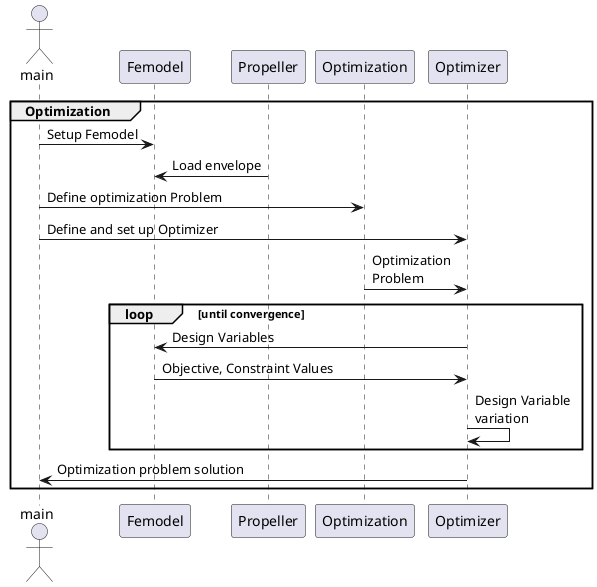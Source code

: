 @startuml
actor main
group Optimization
main -> Femodel: Setup Femodel
Propeller -> Femodel: Load envelope
main -> Optimization: Define optimization Problem
main -> Optimizer: Define and set up Optimizer
Optimization -> Optimizer: Optimization\nProblem
loop until convergence
	Optimizer -> Femodel: Design Variables
	Femodel -> Optimizer: Objective, Constraint Values
	Optimizer -> Optimizer: Design Variable\nvariation
	end
Optimizer -> main: Optimization problem solution
end
@enduml